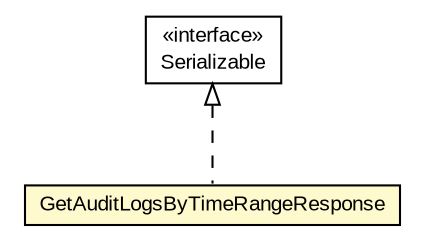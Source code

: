 #!/usr/local/bin/dot
#
# Class diagram 
# Generated by UMLGraph version R5_6-24-gf6e263 (http://www.umlgraph.org/)
#

digraph G {
	edge [fontname="arial",fontsize=10,labelfontname="arial",labelfontsize=10];
	node [fontname="arial",fontsize=10,shape=plaintext];
	nodesep=0.25;
	ranksep=0.5;
	// org.miloss.fgsms.services.interfaces.dataaccessservice.GetAuditLogsByTimeRangeResponse
	c135732 [label=<<table title="org.miloss.fgsms.services.interfaces.dataaccessservice.GetAuditLogsByTimeRangeResponse" border="0" cellborder="1" cellspacing="0" cellpadding="2" port="p" bgcolor="lemonChiffon" href="./GetAuditLogsByTimeRangeResponse.html">
		<tr><td><table border="0" cellspacing="0" cellpadding="1">
<tr><td align="center" balign="center"> GetAuditLogsByTimeRangeResponse </td></tr>
		</table></td></tr>
		</table>>, URL="./GetAuditLogsByTimeRangeResponse.html", fontname="arial", fontcolor="black", fontsize=10.0];
	//org.miloss.fgsms.services.interfaces.dataaccessservice.GetAuditLogsByTimeRangeResponse implements java.io.Serializable
	c136190:p -> c135732:p [dir=back,arrowtail=empty,style=dashed];
	// java.io.Serializable
	c136190 [label=<<table title="java.io.Serializable" border="0" cellborder="1" cellspacing="0" cellpadding="2" port="p" href="http://java.sun.com/j2se/1.4.2/docs/api/java/io/Serializable.html">
		<tr><td><table border="0" cellspacing="0" cellpadding="1">
<tr><td align="center" balign="center"> &#171;interface&#187; </td></tr>
<tr><td align="center" balign="center"> Serializable </td></tr>
		</table></td></tr>
		</table>>, URL="http://java.sun.com/j2se/1.4.2/docs/api/java/io/Serializable.html", fontname="arial", fontcolor="black", fontsize=10.0];
}

